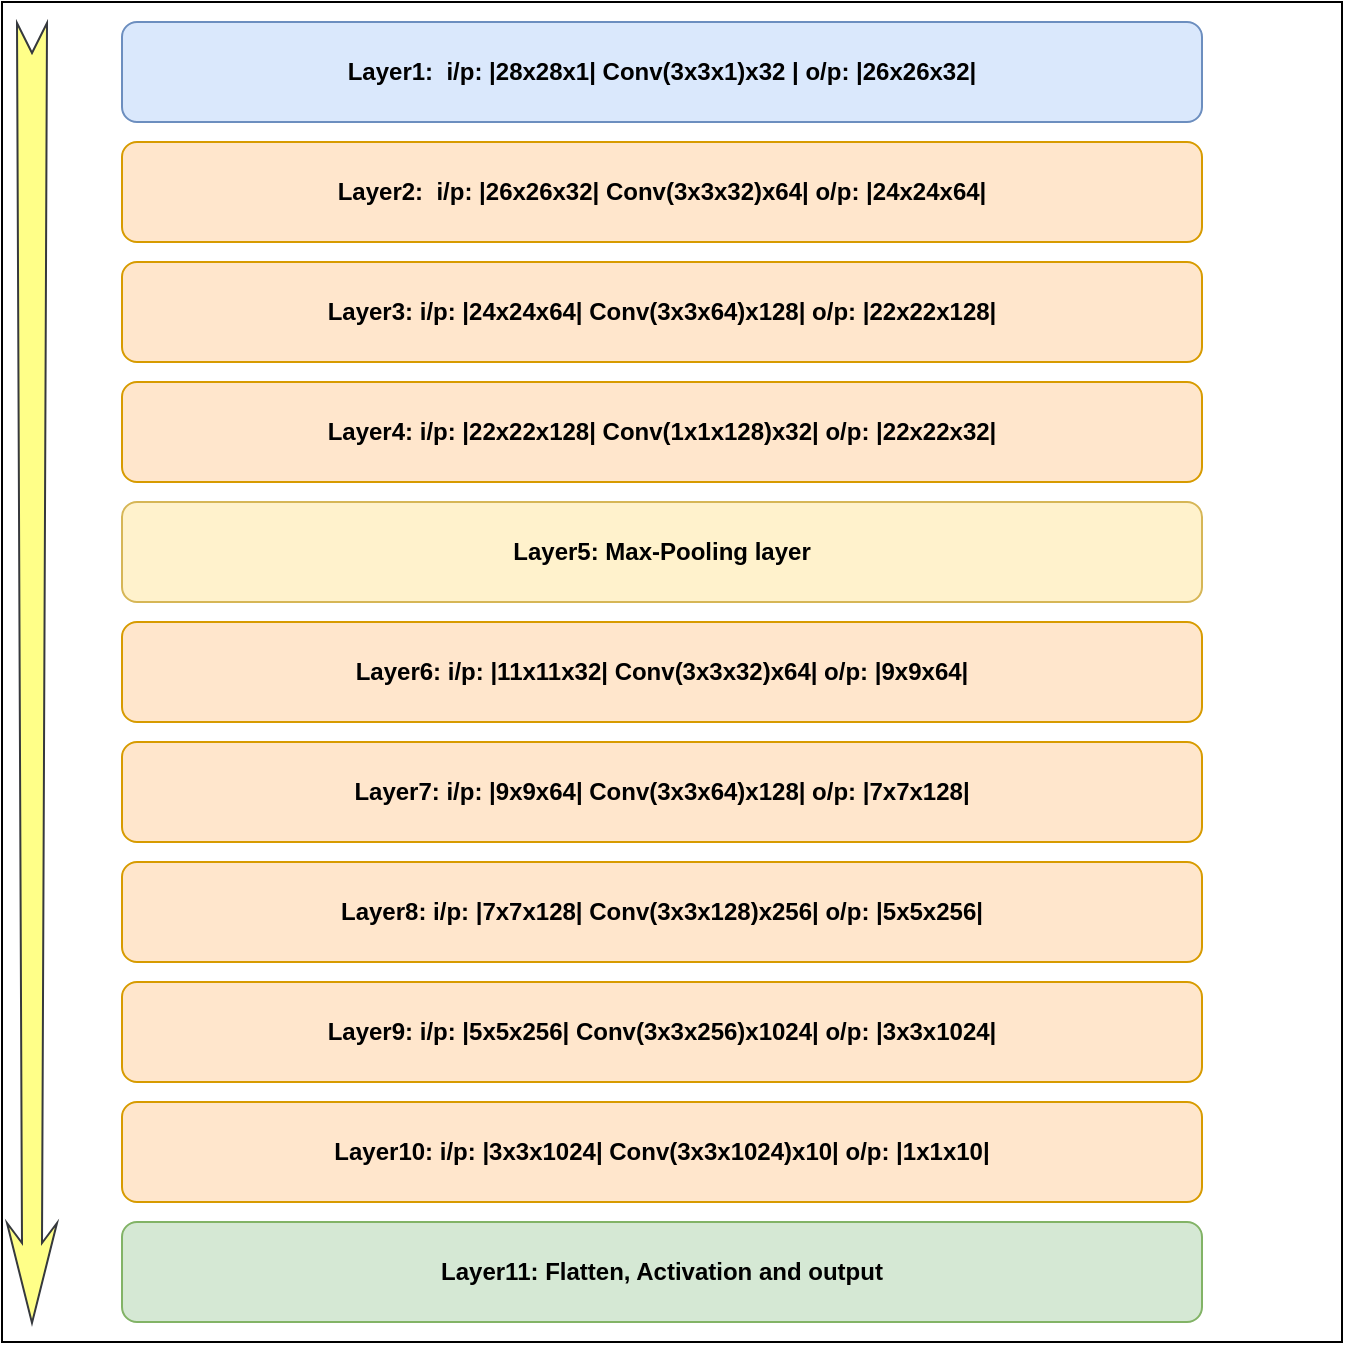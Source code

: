 <mxfile version="10.6.7" type="github"><diagram id="azTcBi0LP4X3D5CfHV2M" name="Page-1"><mxGraphModel dx="917" dy="560" grid="1" gridSize="10" guides="1" tooltips="1" connect="1" arrows="1" fold="1" page="1" pageScale="1" pageWidth="850" pageHeight="1100" math="0" shadow="0"><root><mxCell id="0"/><mxCell id="1" parent="0"/><mxCell id="nbGwVMQs5JxIYgMb59e_-30" value="" style="group" vertex="1" connectable="0" parent="1"><mxGeometry x="90" y="80" width="670" height="670" as="geometry"/></mxCell><mxCell id="nbGwVMQs5JxIYgMb59e_-26" value="" style="group" vertex="1" connectable="0" parent="nbGwVMQs5JxIYgMb59e_-30"><mxGeometry width="670" height="670" as="geometry"/></mxCell><mxCell id="nbGwVMQs5JxIYgMb59e_-25" value="" style="whiteSpace=wrap;html=1;aspect=fixed;" vertex="1" parent="nbGwVMQs5JxIYgMb59e_-26"><mxGeometry width="670" height="670" as="geometry"/></mxCell><mxCell id="nbGwVMQs5JxIYgMb59e_-1" value="&lt;div style=&quot;text-align: left&quot;&gt;&lt;b&gt;Layer1:&amp;nbsp; i/p: |28x28x1| Conv(3x3x1)x32 | o/p: |26x26x32|&lt;/b&gt;&lt;/div&gt;" style="rounded=1;whiteSpace=wrap;html=1;fillColor=#dae8fc;strokeColor=#6c8ebf;" vertex="1" parent="nbGwVMQs5JxIYgMb59e_-26"><mxGeometry x="60" y="10" width="540" height="50" as="geometry"/></mxCell><mxCell id="nbGwVMQs5JxIYgMb59e_-2" value="&lt;b&gt;Layer2:&amp;nbsp; i/p: |26x26x32| Conv(3x3x32)x64| o/p: |24x24x64|&lt;/b&gt;" style="rounded=1;whiteSpace=wrap;html=1;fillColor=#ffe6cc;strokeColor=#d79b00;" vertex="1" parent="nbGwVMQs5JxIYgMb59e_-26"><mxGeometry x="60" y="70" width="540" height="50" as="geometry"/></mxCell><mxCell id="nbGwVMQs5JxIYgMb59e_-13" value="&lt;b&gt;Layer3: i/p: |24x24x64| Conv(3x3x64)x128| o/p: |22x22x128|&lt;/b&gt;" style="rounded=1;whiteSpace=wrap;html=1;fillColor=#ffe6cc;strokeColor=#d79b00;" vertex="1" parent="nbGwVMQs5JxIYgMb59e_-26"><mxGeometry x="60" y="130" width="540" height="50" as="geometry"/></mxCell><mxCell id="nbGwVMQs5JxIYgMb59e_-14" value="&lt;b&gt;Layer4: i/p: |22x22x128| Conv(1x1x128)x32| o/p: |22x22x32|&lt;/b&gt;" style="rounded=1;whiteSpace=wrap;html=1;fillColor=#ffe6cc;strokeColor=#d79b00;" vertex="1" parent="nbGwVMQs5JxIYgMb59e_-26"><mxGeometry x="60" y="190" width="540" height="50" as="geometry"/></mxCell><mxCell id="nbGwVMQs5JxIYgMb59e_-15" value="&lt;b&gt;Layer5: Max-Pooling layer&lt;/b&gt;" style="rounded=1;whiteSpace=wrap;html=1;fillColor=#fff2cc;strokeColor=#d6b656;" vertex="1" parent="nbGwVMQs5JxIYgMb59e_-26"><mxGeometry x="60" y="250" width="540" height="50" as="geometry"/></mxCell><mxCell id="nbGwVMQs5JxIYgMb59e_-16" value="&lt;b&gt;Layer6: i/p: |11x11x32| Conv(3x3x32)x64| o/p: |9x9x64|&lt;/b&gt;" style="rounded=1;whiteSpace=wrap;html=1;fillColor=#ffe6cc;strokeColor=#d79b00;" vertex="1" parent="nbGwVMQs5JxIYgMb59e_-26"><mxGeometry x="60" y="310" width="540" height="50" as="geometry"/></mxCell><mxCell id="nbGwVMQs5JxIYgMb59e_-17" value="&lt;b&gt;Layer7: i/p: |9x9x64| Conv(3x3x64)x128| o/p: |7x7x128|&lt;/b&gt;" style="rounded=1;whiteSpace=wrap;html=1;fillColor=#ffe6cc;strokeColor=#d79b00;" vertex="1" parent="nbGwVMQs5JxIYgMb59e_-26"><mxGeometry x="60" y="370" width="540" height="50" as="geometry"/></mxCell><mxCell id="nbGwVMQs5JxIYgMb59e_-18" value="&lt;b&gt;Layer8: i/p: |7x7x128| Conv(3x3x128)x256| o/p: |5x5x256|&lt;/b&gt;" style="rounded=1;whiteSpace=wrap;html=1;fillColor=#ffe6cc;strokeColor=#d79b00;" vertex="1" parent="nbGwVMQs5JxIYgMb59e_-26"><mxGeometry x="60" y="430" width="540" height="50" as="geometry"/></mxCell><mxCell id="nbGwVMQs5JxIYgMb59e_-21" value="&lt;b&gt;Layer9: i/p: |5x5x256| Conv(3x3x256)x1024| o/p: |3x3x1024|&lt;/b&gt;" style="rounded=1;whiteSpace=wrap;html=1;fillColor=#ffe6cc;strokeColor=#d79b00;" vertex="1" parent="nbGwVMQs5JxIYgMb59e_-26"><mxGeometry x="60" y="490" width="540" height="50" as="geometry"/></mxCell><mxCell id="nbGwVMQs5JxIYgMb59e_-22" value="&lt;b&gt;Layer10: i/p: |3x3x1024| Conv(3x3x1024)x10| o/p: |1x1x10|&lt;/b&gt;" style="rounded=1;whiteSpace=wrap;html=1;fillColor=#ffe6cc;strokeColor=#d79b00;" vertex="1" parent="nbGwVMQs5JxIYgMb59e_-26"><mxGeometry x="60" y="550" width="540" height="50" as="geometry"/></mxCell><mxCell id="nbGwVMQs5JxIYgMb59e_-24" value="&lt;b&gt;Layer11: Flatten, Activation and output&lt;/b&gt;" style="rounded=1;whiteSpace=wrap;html=1;fillColor=#d5e8d4;strokeColor=#82b366;" vertex="1" parent="nbGwVMQs5JxIYgMb59e_-26"><mxGeometry x="60" y="610" width="540" height="50" as="geometry"/></mxCell><mxCell id="nbGwVMQs5JxIYgMb59e_-28" value="" style="html=1;shadow=0;dashed=0;align=center;verticalAlign=middle;shape=mxgraph.arrows2.stylisedArrow;dy=0.6;dx=40;notch=15;feather=0.4;rotation=90;fillColor=#ffff88;strokeColor=#36393d;" vertex="1" parent="nbGwVMQs5JxIYgMb59e_-26"><mxGeometry x="-310" y="323" width="650" height="25" as="geometry"/></mxCell></root></mxGraphModel></diagram></mxfile>